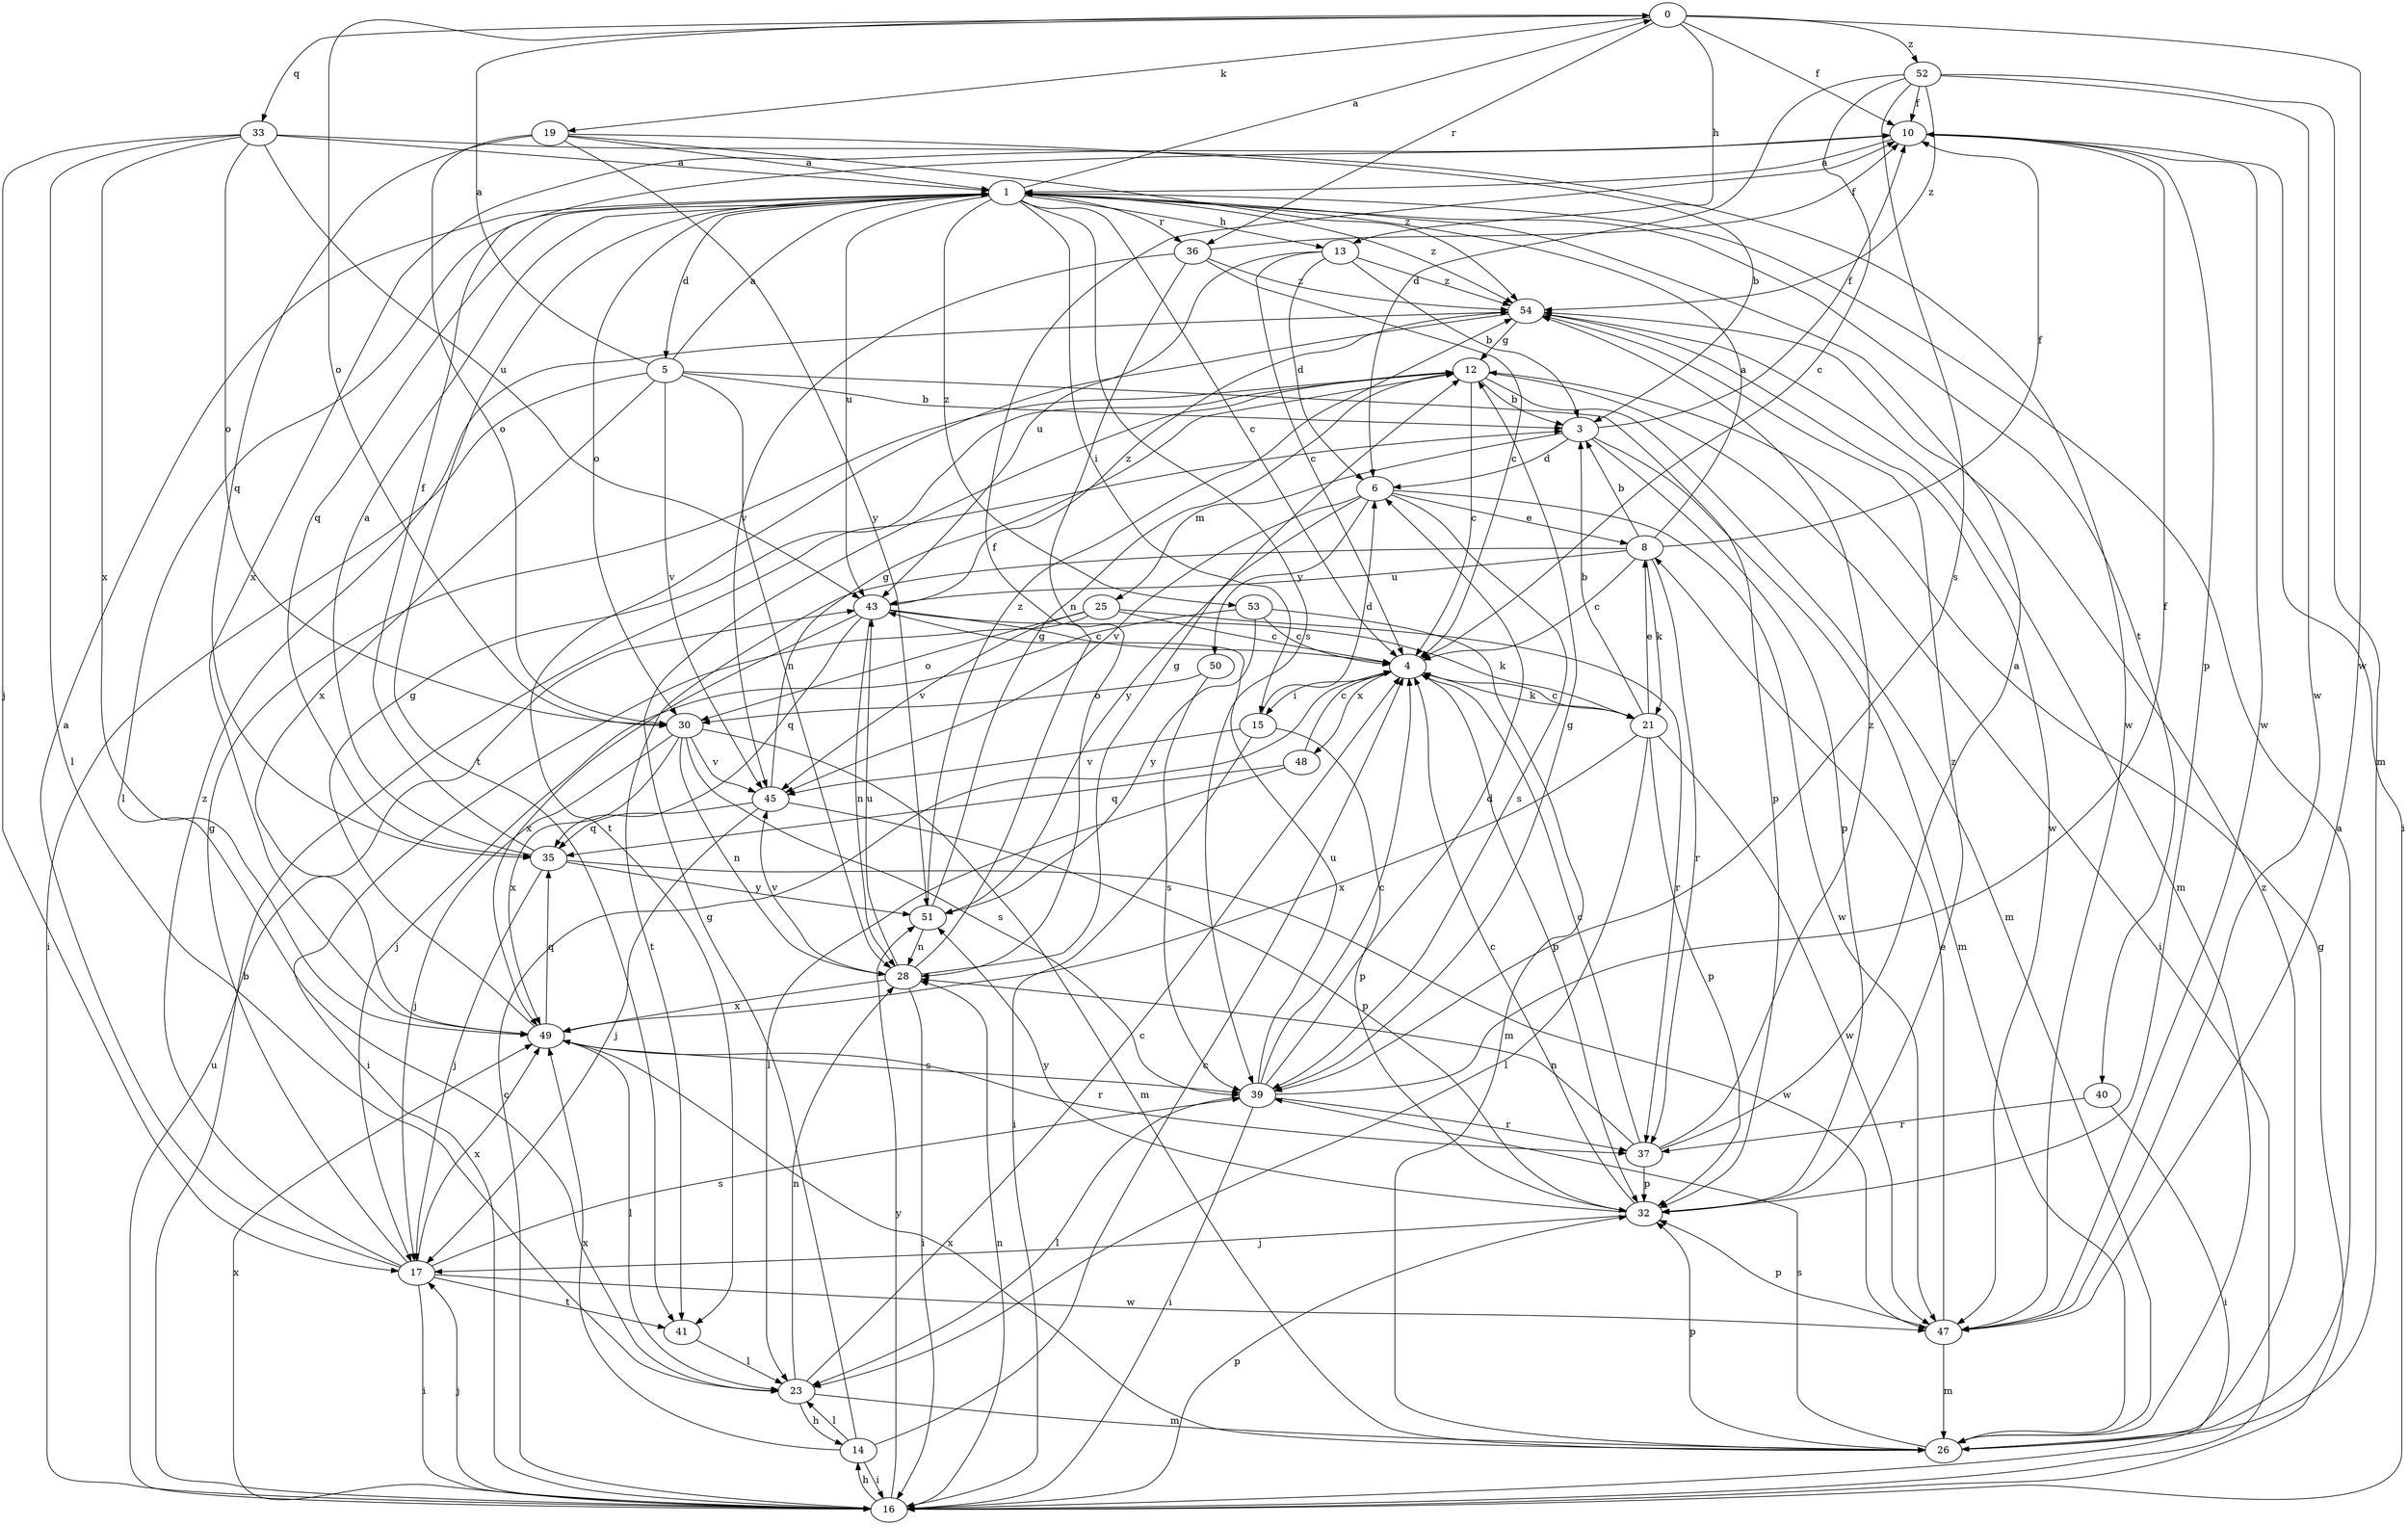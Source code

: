 strict digraph  {
0;
1;
3;
4;
5;
6;
8;
10;
12;
13;
14;
15;
16;
17;
19;
21;
23;
25;
26;
28;
30;
32;
33;
35;
36;
37;
39;
40;
41;
43;
45;
47;
48;
49;
50;
51;
52;
53;
54;
0 -> 10  [label=f];
0 -> 13  [label=h];
0 -> 19  [label=k];
0 -> 30  [label=o];
0 -> 33  [label=q];
0 -> 36  [label=r];
0 -> 47  [label=w];
0 -> 52  [label=z];
1 -> 0  [label=a];
1 -> 4  [label=c];
1 -> 5  [label=d];
1 -> 13  [label=h];
1 -> 15  [label=i];
1 -> 23  [label=l];
1 -> 30  [label=o];
1 -> 35  [label=q];
1 -> 36  [label=r];
1 -> 39  [label=s];
1 -> 40  [label=t];
1 -> 41  [label=t];
1 -> 43  [label=u];
1 -> 53  [label=z];
1 -> 54  [label=z];
3 -> 6  [label=d];
3 -> 10  [label=f];
3 -> 25  [label=m];
3 -> 26  [label=m];
3 -> 32  [label=p];
4 -> 15  [label=i];
4 -> 21  [label=k];
4 -> 32  [label=p];
4 -> 48  [label=x];
5 -> 0  [label=a];
5 -> 1  [label=a];
5 -> 3  [label=b];
5 -> 16  [label=i];
5 -> 28  [label=n];
5 -> 32  [label=p];
5 -> 45  [label=v];
5 -> 49  [label=x];
6 -> 8  [label=e];
6 -> 39  [label=s];
6 -> 45  [label=v];
6 -> 47  [label=w];
6 -> 50  [label=y];
6 -> 51  [label=y];
8 -> 1  [label=a];
8 -> 3  [label=b];
8 -> 4  [label=c];
8 -> 10  [label=f];
8 -> 21  [label=k];
8 -> 37  [label=r];
8 -> 41  [label=t];
8 -> 43  [label=u];
10 -> 1  [label=a];
10 -> 16  [label=i];
10 -> 32  [label=p];
10 -> 47  [label=w];
10 -> 49  [label=x];
12 -> 3  [label=b];
12 -> 4  [label=c];
12 -> 16  [label=i];
12 -> 26  [label=m];
13 -> 3  [label=b];
13 -> 4  [label=c];
13 -> 6  [label=d];
13 -> 43  [label=u];
13 -> 54  [label=z];
14 -> 4  [label=c];
14 -> 12  [label=g];
14 -> 16  [label=i];
14 -> 23  [label=l];
14 -> 49  [label=x];
15 -> 6  [label=d];
15 -> 16  [label=i];
15 -> 32  [label=p];
15 -> 45  [label=v];
16 -> 3  [label=b];
16 -> 4  [label=c];
16 -> 12  [label=g];
16 -> 14  [label=h];
16 -> 17  [label=j];
16 -> 28  [label=n];
16 -> 32  [label=p];
16 -> 43  [label=u];
16 -> 49  [label=x];
16 -> 51  [label=y];
17 -> 1  [label=a];
17 -> 12  [label=g];
17 -> 16  [label=i];
17 -> 39  [label=s];
17 -> 41  [label=t];
17 -> 47  [label=w];
17 -> 49  [label=x];
17 -> 54  [label=z];
19 -> 1  [label=a];
19 -> 3  [label=b];
19 -> 30  [label=o];
19 -> 35  [label=q];
19 -> 51  [label=y];
19 -> 54  [label=z];
21 -> 3  [label=b];
21 -> 4  [label=c];
21 -> 8  [label=e];
21 -> 23  [label=l];
21 -> 32  [label=p];
21 -> 47  [label=w];
21 -> 49  [label=x];
23 -> 4  [label=c];
23 -> 14  [label=h];
23 -> 26  [label=m];
23 -> 28  [label=n];
25 -> 4  [label=c];
25 -> 16  [label=i];
25 -> 30  [label=o];
25 -> 37  [label=r];
25 -> 45  [label=v];
26 -> 1  [label=a];
26 -> 32  [label=p];
26 -> 39  [label=s];
26 -> 49  [label=x];
26 -> 54  [label=z];
28 -> 10  [label=f];
28 -> 12  [label=g];
28 -> 16  [label=i];
28 -> 43  [label=u];
28 -> 45  [label=v];
28 -> 49  [label=x];
30 -> 17  [label=j];
30 -> 26  [label=m];
30 -> 28  [label=n];
30 -> 39  [label=s];
30 -> 45  [label=v];
30 -> 49  [label=x];
32 -> 4  [label=c];
32 -> 17  [label=j];
32 -> 51  [label=y];
32 -> 54  [label=z];
33 -> 1  [label=a];
33 -> 17  [label=j];
33 -> 23  [label=l];
33 -> 30  [label=o];
33 -> 43  [label=u];
33 -> 47  [label=w];
33 -> 49  [label=x];
35 -> 1  [label=a];
35 -> 10  [label=f];
35 -> 17  [label=j];
35 -> 47  [label=w];
35 -> 51  [label=y];
36 -> 4  [label=c];
36 -> 10  [label=f];
36 -> 28  [label=n];
36 -> 45  [label=v];
36 -> 54  [label=z];
37 -> 1  [label=a];
37 -> 4  [label=c];
37 -> 28  [label=n];
37 -> 32  [label=p];
37 -> 54  [label=z];
39 -> 4  [label=c];
39 -> 6  [label=d];
39 -> 10  [label=f];
39 -> 12  [label=g];
39 -> 16  [label=i];
39 -> 23  [label=l];
39 -> 37  [label=r];
39 -> 43  [label=u];
40 -> 16  [label=i];
40 -> 37  [label=r];
41 -> 23  [label=l];
43 -> 4  [label=c];
43 -> 21  [label=k];
43 -> 28  [label=n];
43 -> 35  [label=q];
43 -> 49  [label=x];
43 -> 54  [label=z];
45 -> 12  [label=g];
45 -> 17  [label=j];
45 -> 32  [label=p];
45 -> 35  [label=q];
47 -> 8  [label=e];
47 -> 26  [label=m];
47 -> 32  [label=p];
48 -> 4  [label=c];
48 -> 23  [label=l];
48 -> 35  [label=q];
49 -> 12  [label=g];
49 -> 23  [label=l];
49 -> 35  [label=q];
49 -> 37  [label=r];
49 -> 39  [label=s];
50 -> 30  [label=o];
50 -> 39  [label=s];
51 -> 12  [label=g];
51 -> 28  [label=n];
51 -> 54  [label=z];
52 -> 4  [label=c];
52 -> 6  [label=d];
52 -> 10  [label=f];
52 -> 26  [label=m];
52 -> 39  [label=s];
52 -> 47  [label=w];
52 -> 54  [label=z];
53 -> 4  [label=c];
53 -> 17  [label=j];
53 -> 26  [label=m];
53 -> 51  [label=y];
54 -> 12  [label=g];
54 -> 26  [label=m];
54 -> 41  [label=t];
54 -> 47  [label=w];
}
